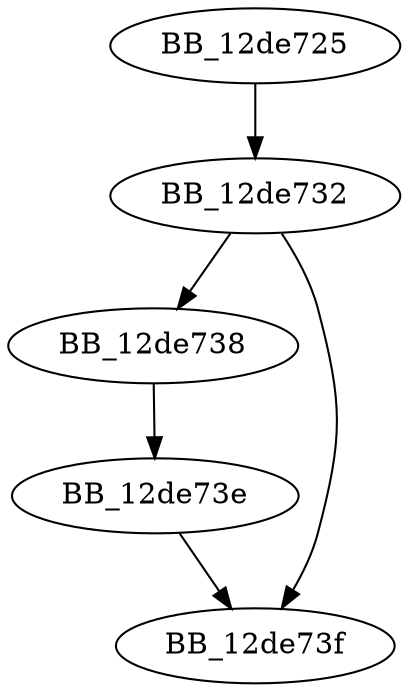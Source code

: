 DiGraph sub_12DE725{
BB_12de725->BB_12de732
BB_12de732->BB_12de738
BB_12de732->BB_12de73f
BB_12de738->BB_12de73e
BB_12de73e->BB_12de73f
}
